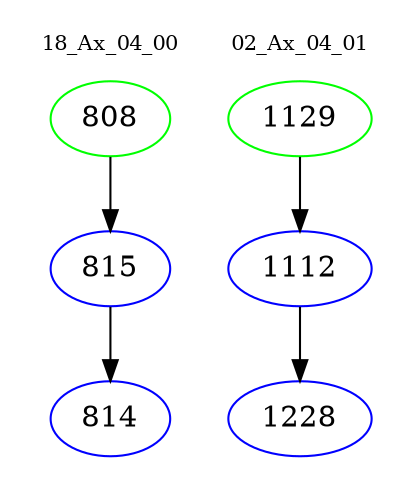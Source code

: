 digraph{
subgraph cluster_0 {
color = white
label = "18_Ax_04_00";
fontsize=10;
T0_808 [label="808", color="green"]
T0_808 -> T0_815 [color="black"]
T0_815 [label="815", color="blue"]
T0_815 -> T0_814 [color="black"]
T0_814 [label="814", color="blue"]
}
subgraph cluster_1 {
color = white
label = "02_Ax_04_01";
fontsize=10;
T1_1129 [label="1129", color="green"]
T1_1129 -> T1_1112 [color="black"]
T1_1112 [label="1112", color="blue"]
T1_1112 -> T1_1228 [color="black"]
T1_1228 [label="1228", color="blue"]
}
}
